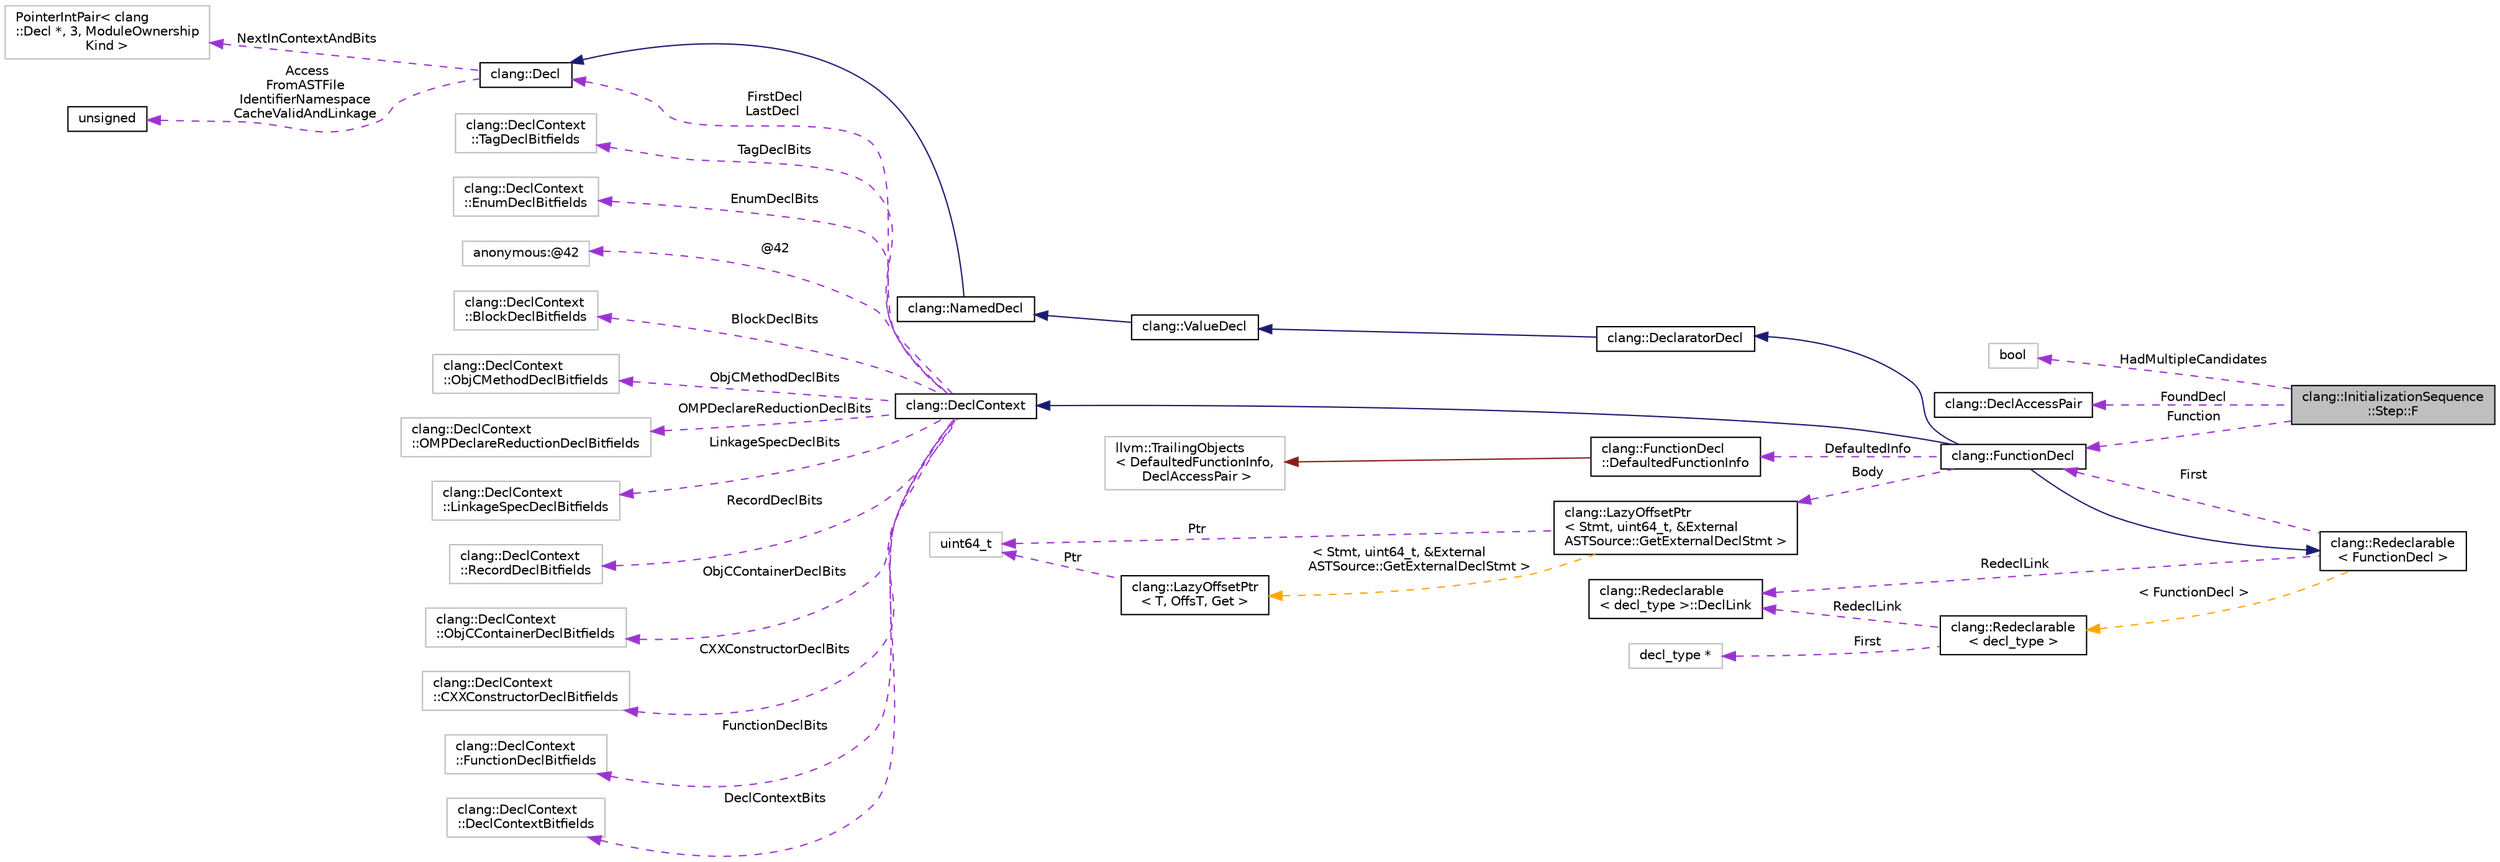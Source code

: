 digraph "clang::InitializationSequence::Step::F"
{
 // LATEX_PDF_SIZE
  bgcolor="transparent";
  edge [fontname="Helvetica",fontsize="10",labelfontname="Helvetica",labelfontsize="10"];
  node [fontname="Helvetica",fontsize="10",shape=record];
  rankdir="LR";
  Node1 [label="clang::InitializationSequence\l::Step::F",height=0.2,width=0.4,color="black", fillcolor="grey75", style="filled", fontcolor="black",tooltip=" "];
  Node2 -> Node1 [dir="back",color="darkorchid3",fontsize="10",style="dashed",label=" HadMultipleCandidates" ,fontname="Helvetica"];
  Node2 [label="bool",height=0.2,width=0.4,color="grey75",tooltip=" "];
  Node3 -> Node1 [dir="back",color="darkorchid3",fontsize="10",style="dashed",label=" Function" ,fontname="Helvetica"];
  Node3 [label="clang::FunctionDecl",height=0.2,width=0.4,color="black",URL="$classclang_1_1FunctionDecl.html",tooltip="Represents a function declaration or definition."];
  Node4 -> Node3 [dir="back",color="midnightblue",fontsize="10",style="solid",fontname="Helvetica"];
  Node4 [label="clang::DeclaratorDecl",height=0.2,width=0.4,color="black",URL="$classclang_1_1DeclaratorDecl.html",tooltip="Represents a ValueDecl that came out of a declarator."];
  Node5 -> Node4 [dir="back",color="midnightblue",fontsize="10",style="solid",fontname="Helvetica"];
  Node5 [label="clang::ValueDecl",height=0.2,width=0.4,color="black",URL="$classclang_1_1ValueDecl.html",tooltip="Represent the declaration of a variable (in which case it is an lvalue) a function (in which case it ..."];
  Node6 -> Node5 [dir="back",color="midnightblue",fontsize="10",style="solid",fontname="Helvetica"];
  Node6 [label="clang::NamedDecl",height=0.2,width=0.4,color="black",URL="$classclang_1_1NamedDecl.html",tooltip="This represents a decl that may have a name."];
  Node7 -> Node6 [dir="back",color="midnightblue",fontsize="10",style="solid",fontname="Helvetica"];
  Node7 [label="clang::Decl",height=0.2,width=0.4,color="black",URL="$classclang_1_1Decl.html",tooltip="Decl - This represents one declaration (or definition), e.g."];
  Node8 -> Node7 [dir="back",color="darkorchid3",fontsize="10",style="dashed",label=" NextInContextAndBits" ,fontname="Helvetica"];
  Node8 [label="PointerIntPair\< clang\l::Decl *, 3, ModuleOwnership\lKind \>",height=0.2,width=0.4,color="grey75",tooltip=" "];
  Node9 -> Node7 [dir="back",color="darkorchid3",fontsize="10",style="dashed",label=" Access\nFromASTFile\nIdentifierNamespace\nCacheValidAndLinkage" ,fontname="Helvetica"];
  Node9 [label="unsigned",height=0.2,width=0.4,color="black",URL="$classunsigned.html",tooltip=" "];
  Node10 -> Node3 [dir="back",color="midnightblue",fontsize="10",style="solid",fontname="Helvetica"];
  Node10 [label="clang::DeclContext",height=0.2,width=0.4,color="black",URL="$classclang_1_1DeclContext.html",tooltip="DeclContext - This is used only as base class of specific decl types that can act as declaration cont..."];
  Node11 -> Node10 [dir="back",color="darkorchid3",fontsize="10",style="dashed",label=" TagDeclBits" ,fontname="Helvetica"];
  Node11 [label="clang::DeclContext\l::TagDeclBitfields",height=0.2,width=0.4,color="grey75",tooltip="Stores the bits used by TagDecl."];
  Node12 -> Node10 [dir="back",color="darkorchid3",fontsize="10",style="dashed",label=" EnumDeclBits" ,fontname="Helvetica"];
  Node12 [label="clang::DeclContext\l::EnumDeclBitfields",height=0.2,width=0.4,color="grey75",tooltip="Stores the bits used by EnumDecl."];
  Node13 -> Node10 [dir="back",color="darkorchid3",fontsize="10",style="dashed",label=" @42" ,fontname="Helvetica"];
  Node13 [label="anonymous:@42",height=0.2,width=0.4,color="grey75",tooltip=" "];
  Node14 -> Node10 [dir="back",color="darkorchid3",fontsize="10",style="dashed",label=" BlockDeclBits" ,fontname="Helvetica"];
  Node14 [label="clang::DeclContext\l::BlockDeclBitfields",height=0.2,width=0.4,color="grey75",tooltip="Stores the bits used by BlockDecl."];
  Node15 -> Node10 [dir="back",color="darkorchid3",fontsize="10",style="dashed",label=" ObjCMethodDeclBits" ,fontname="Helvetica"];
  Node15 [label="clang::DeclContext\l::ObjCMethodDeclBitfields",height=0.2,width=0.4,color="grey75",tooltip="Stores the bits used by ObjCMethodDecl."];
  Node16 -> Node10 [dir="back",color="darkorchid3",fontsize="10",style="dashed",label=" OMPDeclareReductionDeclBits" ,fontname="Helvetica"];
  Node16 [label="clang::DeclContext\l::OMPDeclareReductionDeclBitfields",height=0.2,width=0.4,color="grey75",tooltip="Stores the bits used by OMPDeclareReductionDecl."];
  Node17 -> Node10 [dir="back",color="darkorchid3",fontsize="10",style="dashed",label=" LinkageSpecDeclBits" ,fontname="Helvetica"];
  Node17 [label="clang::DeclContext\l::LinkageSpecDeclBitfields",height=0.2,width=0.4,color="grey75",tooltip="Stores the bits used by LinkageSpecDecl."];
  Node18 -> Node10 [dir="back",color="darkorchid3",fontsize="10",style="dashed",label=" RecordDeclBits" ,fontname="Helvetica"];
  Node18 [label="clang::DeclContext\l::RecordDeclBitfields",height=0.2,width=0.4,color="grey75",tooltip="Stores the bits used by RecordDecl."];
  Node19 -> Node10 [dir="back",color="darkorchid3",fontsize="10",style="dashed",label=" ObjCContainerDeclBits" ,fontname="Helvetica"];
  Node19 [label="clang::DeclContext\l::ObjCContainerDeclBitfields",height=0.2,width=0.4,color="grey75",tooltip="Stores the bits used by ObjCContainerDecl."];
  Node20 -> Node10 [dir="back",color="darkorchid3",fontsize="10",style="dashed",label=" CXXConstructorDeclBits" ,fontname="Helvetica"];
  Node20 [label="clang::DeclContext\l::CXXConstructorDeclBitfields",height=0.2,width=0.4,color="grey75",tooltip="Stores the bits used by CXXConstructorDecl."];
  Node21 -> Node10 [dir="back",color="darkorchid3",fontsize="10",style="dashed",label=" FunctionDeclBits" ,fontname="Helvetica"];
  Node21 [label="clang::DeclContext\l::FunctionDeclBitfields",height=0.2,width=0.4,color="grey75",tooltip="Stores the bits used by FunctionDecl."];
  Node22 -> Node10 [dir="back",color="darkorchid3",fontsize="10",style="dashed",label=" DeclContextBits" ,fontname="Helvetica"];
  Node22 [label="clang::DeclContext\l::DeclContextBitfields",height=0.2,width=0.4,color="grey75",tooltip="Stores the bits used by DeclContext."];
  Node7 -> Node10 [dir="back",color="darkorchid3",fontsize="10",style="dashed",label=" FirstDecl\nLastDecl" ,fontname="Helvetica"];
  Node23 -> Node3 [dir="back",color="midnightblue",fontsize="10",style="solid",fontname="Helvetica"];
  Node23 [label="clang::Redeclarable\l\< FunctionDecl \>",height=0.2,width=0.4,color="black",URL="$classclang_1_1Redeclarable.html",tooltip=" "];
  Node24 -> Node23 [dir="back",color="darkorchid3",fontsize="10",style="dashed",label=" RedeclLink" ,fontname="Helvetica"];
  Node24 [label="clang::Redeclarable\l\< decl_type \>::DeclLink",height=0.2,width=0.4,color="black",URL="$classclang_1_1Redeclarable_1_1DeclLink.html",tooltip=" "];
  Node3 -> Node23 [dir="back",color="darkorchid3",fontsize="10",style="dashed",label=" First" ,fontname="Helvetica"];
  Node25 -> Node23 [dir="back",color="orange",fontsize="10",style="dashed",label=" \< FunctionDecl \>" ,fontname="Helvetica"];
  Node25 [label="clang::Redeclarable\l\< decl_type \>",height=0.2,width=0.4,color="black",URL="$classclang_1_1Redeclarable.html",tooltip="Provides common interface for the Decls that can be redeclared."];
  Node24 -> Node25 [dir="back",color="darkorchid3",fontsize="10",style="dashed",label=" RedeclLink" ,fontname="Helvetica"];
  Node26 -> Node25 [dir="back",color="darkorchid3",fontsize="10",style="dashed",label=" First" ,fontname="Helvetica"];
  Node26 [label="decl_type *",height=0.2,width=0.4,color="grey75",tooltip=" "];
  Node27 -> Node3 [dir="back",color="darkorchid3",fontsize="10",style="dashed",label=" DefaultedInfo" ,fontname="Helvetica"];
  Node27 [label="clang::FunctionDecl\l::DefaultedFunctionInfo",height=0.2,width=0.4,color="black",URL="$classclang_1_1FunctionDecl_1_1DefaultedFunctionInfo.html",tooltip="Stashed information about a defaulted function definition whose body has not yet been lazily generate..."];
  Node28 -> Node27 [dir="back",color="firebrick4",fontsize="10",style="solid",fontname="Helvetica"];
  Node28 [label="llvm::TrailingObjects\l\< DefaultedFunctionInfo,\l DeclAccessPair \>",height=0.2,width=0.4,color="grey75",tooltip=" "];
  Node29 -> Node3 [dir="back",color="darkorchid3",fontsize="10",style="dashed",label=" Body" ,fontname="Helvetica"];
  Node29 [label="clang::LazyOffsetPtr\l\< Stmt, uint64_t, &External\lASTSource::GetExternalDeclStmt \>",height=0.2,width=0.4,color="black",URL="$structclang_1_1LazyOffsetPtr.html",tooltip=" "];
  Node30 -> Node29 [dir="back",color="darkorchid3",fontsize="10",style="dashed",label=" Ptr" ,fontname="Helvetica"];
  Node30 [label="uint64_t",height=0.2,width=0.4,color="grey75",tooltip=" "];
  Node31 -> Node29 [dir="back",color="orange",fontsize="10",style="dashed",label=" \< Stmt, uint64_t, &External\lASTSource::GetExternalDeclStmt \>" ,fontname="Helvetica"];
  Node31 [label="clang::LazyOffsetPtr\l\< T, OffsT, Get \>",height=0.2,width=0.4,color="black",URL="$structclang_1_1LazyOffsetPtr.html",tooltip="A lazy pointer to an AST node (of base type T) that resides within an external AST source."];
  Node30 -> Node31 [dir="back",color="darkorchid3",fontsize="10",style="dashed",label=" Ptr" ,fontname="Helvetica"];
  Node32 -> Node1 [dir="back",color="darkorchid3",fontsize="10",style="dashed",label=" FoundDecl" ,fontname="Helvetica"];
  Node32 [label="clang::DeclAccessPair",height=0.2,width=0.4,color="black",URL="$classclang_1_1DeclAccessPair.html",tooltip="A POD class for pairing a NamedDecl* with an access specifier."];
}

